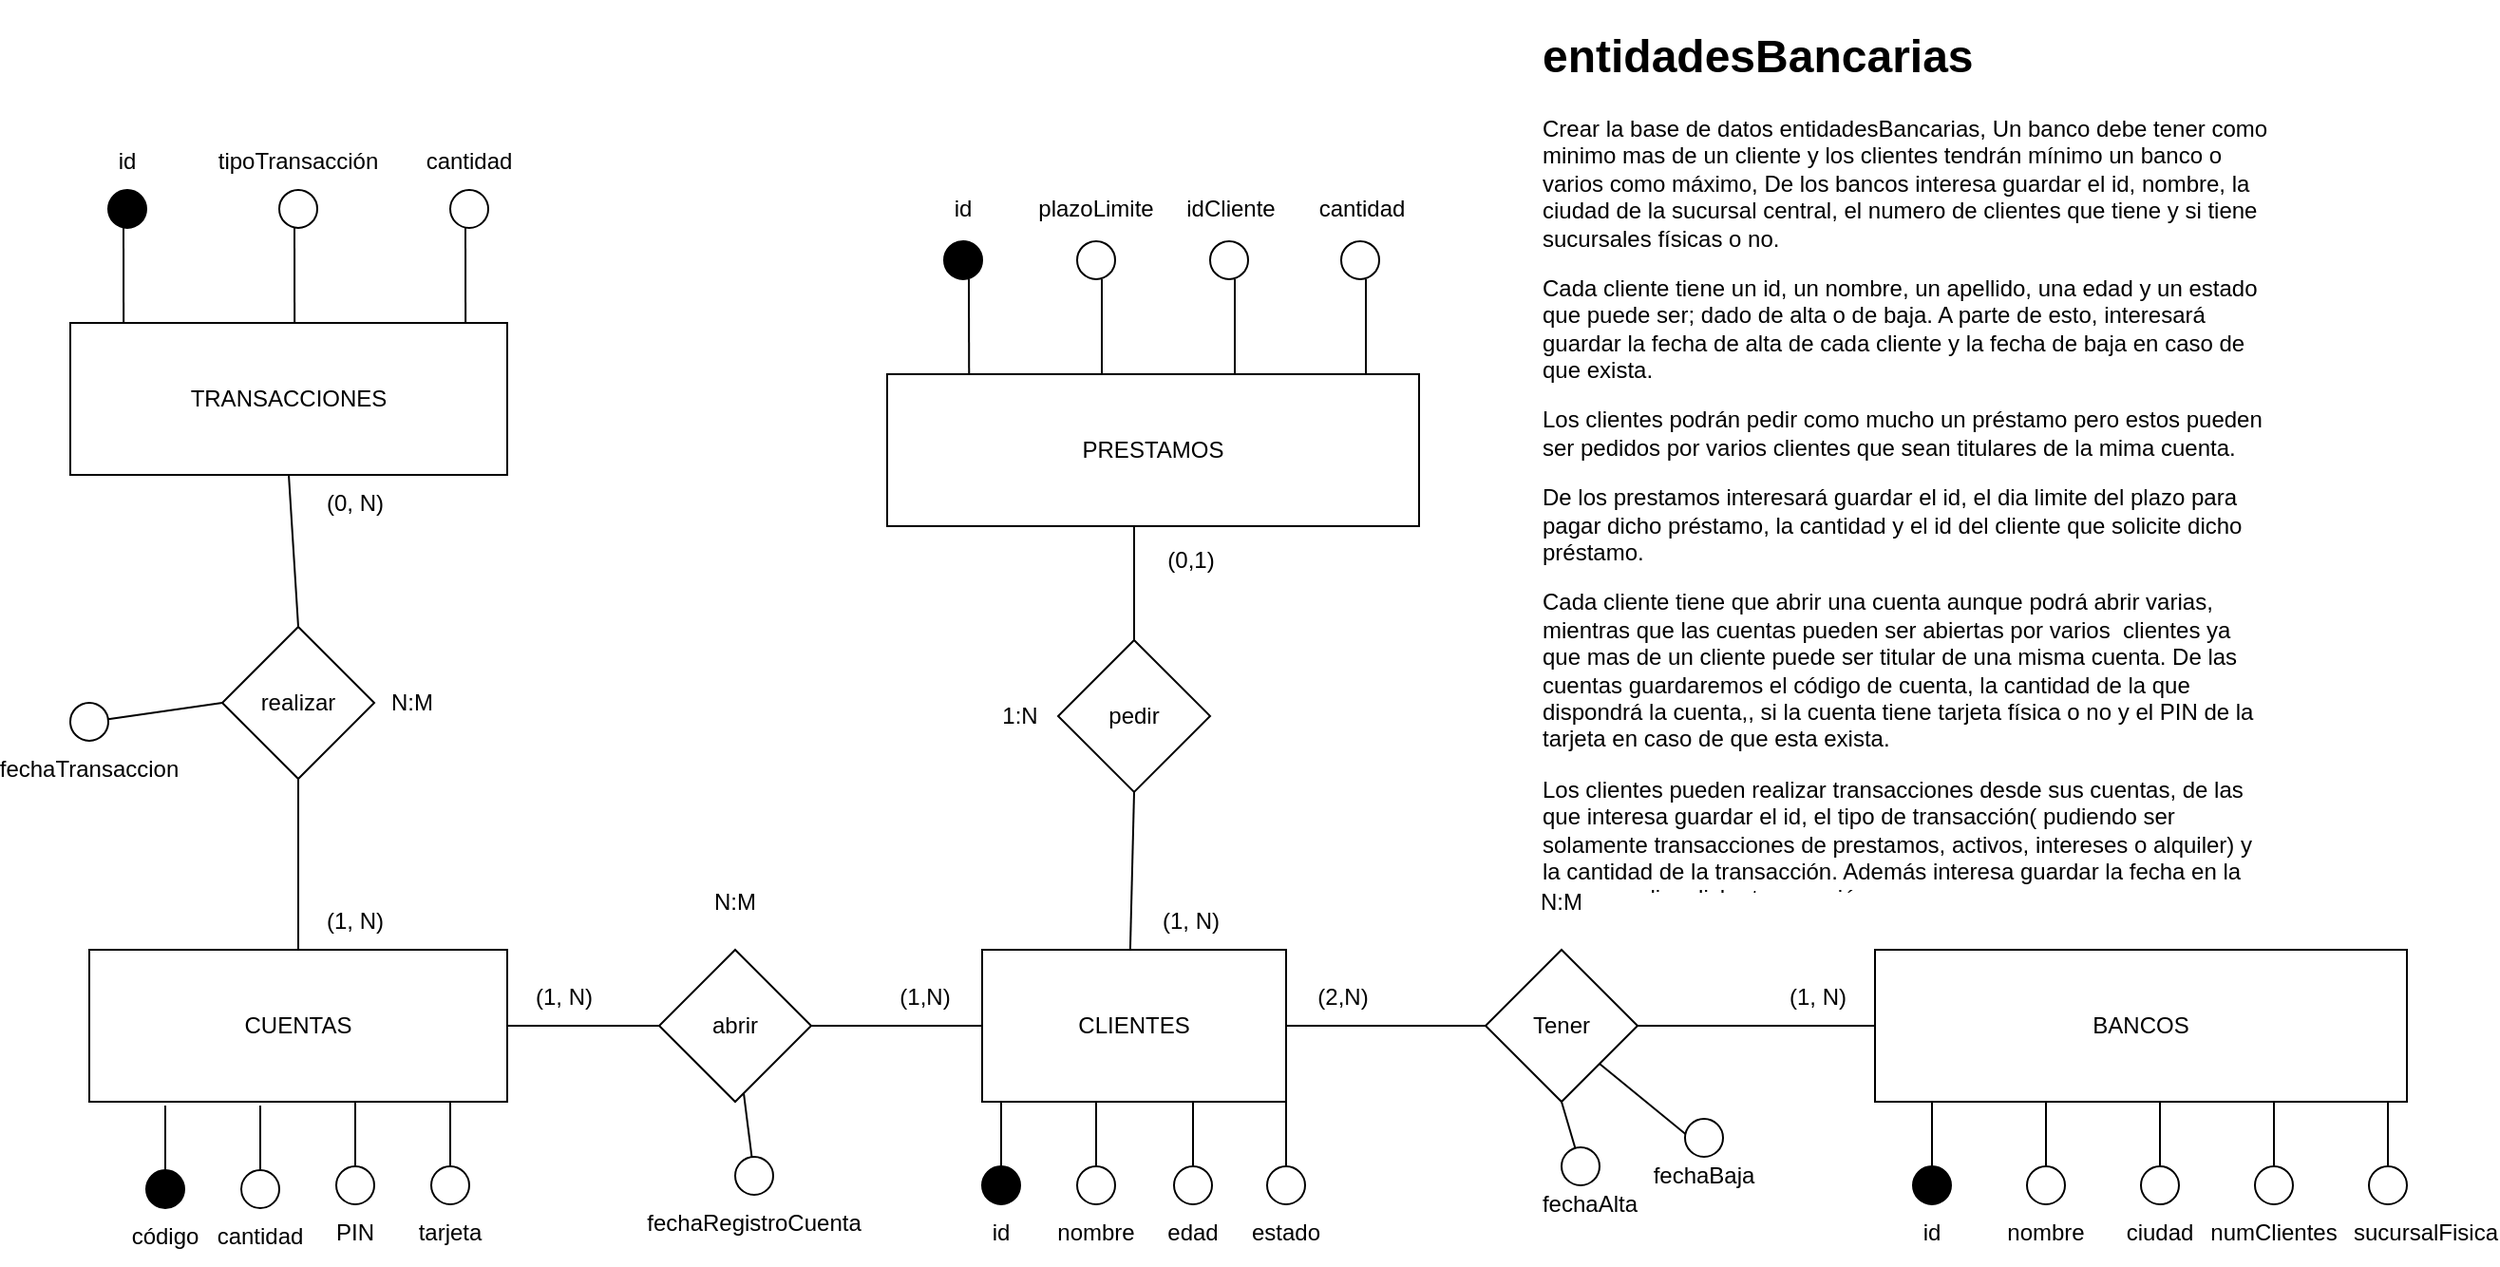 <mxfile version="23.1.1" type="device">
  <diagram name="Página-1" id="22FMp1czxsjSOTg21jf4">
    <mxGraphModel dx="2274" dy="1414" grid="1" gridSize="10" guides="1" tooltips="1" connect="1" arrows="1" fold="1" page="1" pageScale="1" pageWidth="1169" pageHeight="827" math="0" shadow="0">
      <root>
        <mxCell id="0" />
        <mxCell id="1" parent="0" />
        <mxCell id="wxSSfkVhlmVxb41MwFQH-1" value="BANCOS" style="rounded=0;whiteSpace=wrap;html=1;" parent="1" vertex="1">
          <mxGeometry x="750" y="280" width="280" height="80" as="geometry" />
        </mxCell>
        <mxCell id="wxSSfkVhlmVxb41MwFQH-2" value="CLIENTES" style="rounded=0;whiteSpace=wrap;html=1;" parent="1" vertex="1">
          <mxGeometry x="280" y="280" width="160" height="80" as="geometry" />
        </mxCell>
        <mxCell id="wxSSfkVhlmVxb41MwFQH-3" value="CUENTAS" style="rounded=0;whiteSpace=wrap;html=1;" parent="1" vertex="1">
          <mxGeometry x="-190" y="280" width="220" height="80" as="geometry" />
        </mxCell>
        <mxCell id="wxSSfkVhlmVxb41MwFQH-4" value="TRANSACCIONES" style="rounded=0;whiteSpace=wrap;html=1;" parent="1" vertex="1">
          <mxGeometry x="-200" y="-50" width="230" height="80" as="geometry" />
        </mxCell>
        <mxCell id="wxSSfkVhlmVxb41MwFQH-5" value="PRESTAMOS" style="rounded=0;whiteSpace=wrap;html=1;" parent="1" vertex="1">
          <mxGeometry x="230" y="-23.04" width="280" height="80" as="geometry" />
        </mxCell>
        <mxCell id="wxSSfkVhlmVxb41MwFQH-6" value="Tener" style="rhombus;whiteSpace=wrap;html=1;" parent="1" vertex="1">
          <mxGeometry x="545" y="280" width="80" height="80" as="geometry" />
        </mxCell>
        <mxCell id="wxSSfkVhlmVxb41MwFQH-7" value="" style="endArrow=none;html=1;rounded=0;exitX=1;exitY=0.5;exitDx=0;exitDy=0;entryX=0;entryY=0.5;entryDx=0;entryDy=0;" parent="1" source="wxSSfkVhlmVxb41MwFQH-6" target="wxSSfkVhlmVxb41MwFQH-1" edge="1">
          <mxGeometry width="50" height="50" relative="1" as="geometry">
            <mxPoint x="640" y="260" as="sourcePoint" />
            <mxPoint x="690" y="210" as="targetPoint" />
          </mxGeometry>
        </mxCell>
        <mxCell id="wxSSfkVhlmVxb41MwFQH-8" value="" style="endArrow=none;html=1;rounded=0;entryX=0;entryY=0.5;entryDx=0;entryDy=0;exitX=1;exitY=0.5;exitDx=0;exitDy=0;" parent="1" source="wxSSfkVhlmVxb41MwFQH-2" target="wxSSfkVhlmVxb41MwFQH-6" edge="1">
          <mxGeometry width="50" height="50" relative="1" as="geometry">
            <mxPoint x="480" y="300" as="sourcePoint" />
            <mxPoint x="530" y="250" as="targetPoint" />
          </mxGeometry>
        </mxCell>
        <mxCell id="wxSSfkVhlmVxb41MwFQH-9" value="(2,N)" style="text;html=1;strokeColor=none;fillColor=none;align=center;verticalAlign=middle;whiteSpace=wrap;rounded=0;" parent="1" vertex="1">
          <mxGeometry x="440" y="290" width="60" height="30" as="geometry" />
        </mxCell>
        <mxCell id="wxSSfkVhlmVxb41MwFQH-10" value="(1, N)" style="text;html=1;strokeColor=none;fillColor=none;align=center;verticalAlign=middle;whiteSpace=wrap;rounded=0;" parent="1" vertex="1">
          <mxGeometry x="690" y="290" width="60" height="30" as="geometry" />
        </mxCell>
        <mxCell id="wxSSfkVhlmVxb41MwFQH-11" value="N:M" style="text;html=1;strokeColor=none;fillColor=none;align=center;verticalAlign=middle;whiteSpace=wrap;rounded=0;" parent="1" vertex="1">
          <mxGeometry x="555" y="240" width="60" height="30" as="geometry" />
        </mxCell>
        <mxCell id="wxSSfkVhlmVxb41MwFQH-12" value="" style="endArrow=none;html=1;rounded=0;entryX=0.25;entryY=1;entryDx=0;entryDy=0;" parent="1" edge="1">
          <mxGeometry width="50" height="50" relative="1" as="geometry">
            <mxPoint x="290" y="400" as="sourcePoint" />
            <mxPoint x="290" y="360" as="targetPoint" />
          </mxGeometry>
        </mxCell>
        <mxCell id="wxSSfkVhlmVxb41MwFQH-13" value="" style="ellipse;whiteSpace=wrap;html=1;aspect=fixed;fillColor=#000000;" parent="1" vertex="1">
          <mxGeometry x="280" y="394" width="20" height="20" as="geometry" />
        </mxCell>
        <mxCell id="wxSSfkVhlmVxb41MwFQH-14" value="id" style="text;html=1;strokeColor=none;fillColor=none;align=center;verticalAlign=middle;whiteSpace=wrap;rounded=0;" parent="1" vertex="1">
          <mxGeometry x="260" y="414" width="60" height="30" as="geometry" />
        </mxCell>
        <mxCell id="wxSSfkVhlmVxb41MwFQH-15" value="" style="endArrow=none;html=1;rounded=0;entryX=0.25;entryY=1;entryDx=0;entryDy=0;" parent="1" edge="1">
          <mxGeometry width="50" height="50" relative="1" as="geometry">
            <mxPoint x="780" y="400" as="sourcePoint" />
            <mxPoint x="780" y="360" as="targetPoint" />
          </mxGeometry>
        </mxCell>
        <mxCell id="wxSSfkVhlmVxb41MwFQH-16" value="" style="ellipse;whiteSpace=wrap;html=1;aspect=fixed;fillColor=#000000;" parent="1" vertex="1">
          <mxGeometry x="770" y="394" width="20" height="20" as="geometry" />
        </mxCell>
        <mxCell id="wxSSfkVhlmVxb41MwFQH-17" value="id" style="text;html=1;strokeColor=none;fillColor=none;align=center;verticalAlign=middle;whiteSpace=wrap;rounded=0;" parent="1" vertex="1">
          <mxGeometry x="750" y="414" width="60" height="30" as="geometry" />
        </mxCell>
        <mxCell id="wxSSfkVhlmVxb41MwFQH-18" value="" style="endArrow=none;html=1;rounded=0;entryX=0.25;entryY=1;entryDx=0;entryDy=0;" parent="1" edge="1">
          <mxGeometry width="50" height="50" relative="1" as="geometry">
            <mxPoint x="340" y="400" as="sourcePoint" />
            <mxPoint x="340" y="360" as="targetPoint" />
          </mxGeometry>
        </mxCell>
        <mxCell id="wxSSfkVhlmVxb41MwFQH-19" value="" style="ellipse;whiteSpace=wrap;html=1;aspect=fixed;fillColor=#FFFFFF;" parent="1" vertex="1">
          <mxGeometry x="330" y="394" width="20" height="20" as="geometry" />
        </mxCell>
        <mxCell id="wxSSfkVhlmVxb41MwFQH-20" value="nombre" style="text;html=1;strokeColor=none;fillColor=none;align=center;verticalAlign=middle;whiteSpace=wrap;rounded=0;" parent="1" vertex="1">
          <mxGeometry x="310" y="414" width="60" height="30" as="geometry" />
        </mxCell>
        <mxCell id="wxSSfkVhlmVxb41MwFQH-24" value="" style="endArrow=none;html=1;rounded=0;entryX=0.25;entryY=1;entryDx=0;entryDy=0;" parent="1" edge="1">
          <mxGeometry width="50" height="50" relative="1" as="geometry">
            <mxPoint x="840" y="400" as="sourcePoint" />
            <mxPoint x="840" y="360" as="targetPoint" />
          </mxGeometry>
        </mxCell>
        <mxCell id="wxSSfkVhlmVxb41MwFQH-25" value="" style="ellipse;whiteSpace=wrap;html=1;aspect=fixed;fillColor=#FFFFFF;" parent="1" vertex="1">
          <mxGeometry x="830" y="394" width="20" height="20" as="geometry" />
        </mxCell>
        <mxCell id="wxSSfkVhlmVxb41MwFQH-26" value="nombre" style="text;html=1;strokeColor=none;fillColor=none;align=center;verticalAlign=middle;whiteSpace=wrap;rounded=0;" parent="1" vertex="1">
          <mxGeometry x="810" y="414" width="60" height="30" as="geometry" />
        </mxCell>
        <mxCell id="wxSSfkVhlmVxb41MwFQH-27" value="" style="endArrow=none;html=1;rounded=0;entryX=0.25;entryY=1;entryDx=0;entryDy=0;" parent="1" edge="1">
          <mxGeometry width="50" height="50" relative="1" as="geometry">
            <mxPoint x="900" y="400" as="sourcePoint" />
            <mxPoint x="900" y="360" as="targetPoint" />
          </mxGeometry>
        </mxCell>
        <mxCell id="wxSSfkVhlmVxb41MwFQH-28" value="" style="ellipse;whiteSpace=wrap;html=1;aspect=fixed;fillColor=#FFFFFF;" parent="1" vertex="1">
          <mxGeometry x="890" y="394" width="20" height="20" as="geometry" />
        </mxCell>
        <mxCell id="wxSSfkVhlmVxb41MwFQH-29" value="ciudad" style="text;html=1;strokeColor=none;fillColor=none;align=center;verticalAlign=middle;whiteSpace=wrap;rounded=0;" parent="1" vertex="1">
          <mxGeometry x="870" y="414" width="60" height="30" as="geometry" />
        </mxCell>
        <mxCell id="wxSSfkVhlmVxb41MwFQH-30" value="" style="endArrow=none;html=1;rounded=0;entryX=0.25;entryY=1;entryDx=0;entryDy=0;" parent="1" edge="1">
          <mxGeometry width="50" height="50" relative="1" as="geometry">
            <mxPoint x="960" y="400" as="sourcePoint" />
            <mxPoint x="960" y="360" as="targetPoint" />
          </mxGeometry>
        </mxCell>
        <mxCell id="wxSSfkVhlmVxb41MwFQH-31" value="" style="ellipse;whiteSpace=wrap;html=1;aspect=fixed;fillColor=#FFFFFF;" parent="1" vertex="1">
          <mxGeometry x="950" y="394" width="20" height="20" as="geometry" />
        </mxCell>
        <mxCell id="wxSSfkVhlmVxb41MwFQH-32" value="numClientes" style="text;html=1;strokeColor=none;fillColor=none;align=center;verticalAlign=middle;whiteSpace=wrap;rounded=0;" parent="1" vertex="1">
          <mxGeometry x="930" y="414" width="60" height="30" as="geometry" />
        </mxCell>
        <mxCell id="wxSSfkVhlmVxb41MwFQH-33" value="" style="endArrow=none;html=1;rounded=0;entryX=0.5;entryY=1;entryDx=0;entryDy=0;" parent="1" target="wxSSfkVhlmVxb41MwFQH-6" edge="1" source="vpL4c9BKT_nEKWXDAvqq-8">
          <mxGeometry width="50" height="50" relative="1" as="geometry">
            <mxPoint x="600" y="400" as="sourcePoint" />
            <mxPoint x="620" y="380" as="targetPoint" />
          </mxGeometry>
        </mxCell>
        <mxCell id="wxSSfkVhlmVxb41MwFQH-34" value="fechaAlta" style="text;html=1;strokeColor=none;fillColor=none;align=center;verticalAlign=middle;whiteSpace=wrap;rounded=0;" parent="1" vertex="1">
          <mxGeometry x="570" y="399" width="60" height="30" as="geometry" />
        </mxCell>
        <mxCell id="wxSSfkVhlmVxb41MwFQH-38" value="" style="endArrow=none;html=1;rounded=0;entryX=0.25;entryY=1;entryDx=0;entryDy=0;" parent="1" edge="1">
          <mxGeometry width="50" height="50" relative="1" as="geometry">
            <mxPoint x="391" y="400" as="sourcePoint" />
            <mxPoint x="391" y="360" as="targetPoint" />
          </mxGeometry>
        </mxCell>
        <mxCell id="wxSSfkVhlmVxb41MwFQH-39" value="" style="ellipse;whiteSpace=wrap;html=1;aspect=fixed;fillColor=#FFFFFF;" parent="1" vertex="1">
          <mxGeometry x="381" y="394" width="20" height="20" as="geometry" />
        </mxCell>
        <mxCell id="wxSSfkVhlmVxb41MwFQH-40" value="edad" style="text;html=1;strokeColor=none;fillColor=none;align=center;verticalAlign=middle;whiteSpace=wrap;rounded=0;" parent="1" vertex="1">
          <mxGeometry x="361" y="414" width="60" height="30" as="geometry" />
        </mxCell>
        <mxCell id="wxSSfkVhlmVxb41MwFQH-41" value="" style="endArrow=none;html=1;rounded=0;entryX=1;entryY=1;entryDx=0;entryDy=0;" parent="1" target="wxSSfkVhlmVxb41MwFQH-6" edge="1">
          <mxGeometry width="50" height="50" relative="1" as="geometry">
            <mxPoint x="660" y="385" as="sourcePoint" />
            <mxPoint x="645" y="345" as="targetPoint" />
          </mxGeometry>
        </mxCell>
        <mxCell id="wxSSfkVhlmVxb41MwFQH-42" value="fechaBaja" style="text;html=1;strokeColor=none;fillColor=none;align=center;verticalAlign=middle;whiteSpace=wrap;rounded=0;" parent="1" vertex="1">
          <mxGeometry x="630" y="384" width="60" height="30" as="geometry" />
        </mxCell>
        <mxCell id="wxSSfkVhlmVxb41MwFQH-43" value="" style="endArrow=none;html=1;rounded=0;entryX=0.25;entryY=1;entryDx=0;entryDy=0;" parent="1" edge="1">
          <mxGeometry width="50" height="50" relative="1" as="geometry">
            <mxPoint x="-150" y="402" as="sourcePoint" />
            <mxPoint x="-150" y="362" as="targetPoint" />
          </mxGeometry>
        </mxCell>
        <mxCell id="wxSSfkVhlmVxb41MwFQH-44" value="" style="ellipse;whiteSpace=wrap;html=1;aspect=fixed;fillColor=#000000;" parent="1" vertex="1">
          <mxGeometry x="-160" y="396" width="20" height="20" as="geometry" />
        </mxCell>
        <mxCell id="wxSSfkVhlmVxb41MwFQH-45" value="código" style="text;html=1;strokeColor=none;fillColor=none;align=center;verticalAlign=middle;whiteSpace=wrap;rounded=0;" parent="1" vertex="1">
          <mxGeometry x="-180" y="416" width="60" height="30" as="geometry" />
        </mxCell>
        <mxCell id="wxSSfkVhlmVxb41MwFQH-46" value="" style="endArrow=none;html=1;rounded=0;entryX=0.25;entryY=1;entryDx=0;entryDy=0;" parent="1" edge="1">
          <mxGeometry width="50" height="50" relative="1" as="geometry">
            <mxPoint x="-100" y="402" as="sourcePoint" />
            <mxPoint x="-100" y="362" as="targetPoint" />
          </mxGeometry>
        </mxCell>
        <mxCell id="wxSSfkVhlmVxb41MwFQH-47" value="" style="ellipse;whiteSpace=wrap;html=1;aspect=fixed;fillColor=#FFFFFF;" parent="1" vertex="1">
          <mxGeometry x="-110" y="396" width="20" height="20" as="geometry" />
        </mxCell>
        <mxCell id="wxSSfkVhlmVxb41MwFQH-48" value="cantidad" style="text;html=1;strokeColor=none;fillColor=none;align=center;verticalAlign=middle;whiteSpace=wrap;rounded=0;" parent="1" vertex="1">
          <mxGeometry x="-130" y="416" width="60" height="30" as="geometry" />
        </mxCell>
        <mxCell id="wxSSfkVhlmVxb41MwFQH-49" value="" style="endArrow=none;html=1;rounded=0;entryX=0.25;entryY=1;entryDx=0;entryDy=0;" parent="1" edge="1">
          <mxGeometry width="50" height="50" relative="1" as="geometry">
            <mxPoint x="-50" y="400" as="sourcePoint" />
            <mxPoint x="-50" y="360" as="targetPoint" />
          </mxGeometry>
        </mxCell>
        <mxCell id="wxSSfkVhlmVxb41MwFQH-50" value="" style="ellipse;whiteSpace=wrap;html=1;aspect=fixed;fillColor=#FFFFFF;" parent="1" vertex="1">
          <mxGeometry x="-60" y="394" width="20" height="20" as="geometry" />
        </mxCell>
        <mxCell id="wxSSfkVhlmVxb41MwFQH-51" value="PIN" style="text;html=1;strokeColor=none;fillColor=none;align=center;verticalAlign=middle;whiteSpace=wrap;rounded=0;" parent="1" vertex="1">
          <mxGeometry x="-80" y="414" width="60" height="30" as="geometry" />
        </mxCell>
        <mxCell id="wxSSfkVhlmVxb41MwFQH-53" value="" style="endArrow=none;html=1;rounded=0;entryX=0.25;entryY=1;entryDx=0;entryDy=0;" parent="1" edge="1">
          <mxGeometry width="50" height="50" relative="1" as="geometry">
            <mxPoint y="400" as="sourcePoint" />
            <mxPoint y="360" as="targetPoint" />
          </mxGeometry>
        </mxCell>
        <mxCell id="wxSSfkVhlmVxb41MwFQH-54" value="" style="ellipse;whiteSpace=wrap;html=1;aspect=fixed;fillColor=#FFFFFF;" parent="1" vertex="1">
          <mxGeometry x="-10" y="394" width="20" height="20" as="geometry" />
        </mxCell>
        <mxCell id="wxSSfkVhlmVxb41MwFQH-55" value="tarjeta" style="text;html=1;strokeColor=none;fillColor=none;align=center;verticalAlign=middle;whiteSpace=wrap;rounded=0;" parent="1" vertex="1">
          <mxGeometry x="-30" y="414" width="60" height="30" as="geometry" />
        </mxCell>
        <mxCell id="wxSSfkVhlmVxb41MwFQH-56" value="abrir" style="rhombus;whiteSpace=wrap;html=1;" parent="1" vertex="1">
          <mxGeometry x="110" y="280" width="80" height="80" as="geometry" />
        </mxCell>
        <mxCell id="wxSSfkVhlmVxb41MwFQH-57" value="" style="endArrow=none;html=1;rounded=0;entryX=0;entryY=0.5;entryDx=0;entryDy=0;exitX=1;exitY=0.5;exitDx=0;exitDy=0;" parent="1" source="wxSSfkVhlmVxb41MwFQH-3" target="wxSSfkVhlmVxb41MwFQH-56" edge="1">
          <mxGeometry width="50" height="50" relative="1" as="geometry">
            <mxPoint x="60" y="450" as="sourcePoint" />
            <mxPoint x="110" y="400" as="targetPoint" />
          </mxGeometry>
        </mxCell>
        <mxCell id="wxSSfkVhlmVxb41MwFQH-58" value="" style="endArrow=none;html=1;rounded=0;entryX=1;entryY=0.5;entryDx=0;entryDy=0;exitX=0;exitY=0.5;exitDx=0;exitDy=0;" parent="1" source="wxSSfkVhlmVxb41MwFQH-2" target="wxSSfkVhlmVxb41MwFQH-56" edge="1">
          <mxGeometry width="50" height="50" relative="1" as="geometry">
            <mxPoint x="200" y="440" as="sourcePoint" />
            <mxPoint x="250" y="390" as="targetPoint" />
          </mxGeometry>
        </mxCell>
        <mxCell id="wxSSfkVhlmVxb41MwFQH-59" value="(1, N)" style="text;html=1;strokeColor=none;fillColor=none;align=center;verticalAlign=middle;whiteSpace=wrap;rounded=0;" parent="1" vertex="1">
          <mxGeometry x="30" y="290" width="60" height="30" as="geometry" />
        </mxCell>
        <mxCell id="wxSSfkVhlmVxb41MwFQH-60" value="(1,N)" style="text;html=1;strokeColor=none;fillColor=none;align=center;verticalAlign=middle;whiteSpace=wrap;rounded=0;" parent="1" vertex="1">
          <mxGeometry x="220" y="290" width="60" height="30" as="geometry" />
        </mxCell>
        <mxCell id="wxSSfkVhlmVxb41MwFQH-61" value="fechaRegistroCuenta" style="text;html=1;strokeColor=none;fillColor=none;align=center;verticalAlign=middle;whiteSpace=wrap;rounded=0;" parent="1" vertex="1">
          <mxGeometry x="130" y="409" width="60" height="30" as="geometry" />
        </mxCell>
        <mxCell id="wxSSfkVhlmVxb41MwFQH-62" value="" style="endArrow=none;html=1;rounded=0;" parent="1" source="wxSSfkVhlmVxb41MwFQH-63" target="wxSSfkVhlmVxb41MwFQH-56" edge="1">
          <mxGeometry width="50" height="50" relative="1" as="geometry">
            <mxPoint x="160" y="400" as="sourcePoint" />
            <mxPoint x="190" y="420" as="targetPoint" />
          </mxGeometry>
        </mxCell>
        <mxCell id="wxSSfkVhlmVxb41MwFQH-65" value="" style="endArrow=none;html=1;rounded=0;" parent="1" target="wxSSfkVhlmVxb41MwFQH-63" edge="1">
          <mxGeometry width="50" height="50" relative="1" as="geometry">
            <mxPoint x="160" y="400" as="sourcePoint" />
            <mxPoint x="154" y="356" as="targetPoint" />
          </mxGeometry>
        </mxCell>
        <mxCell id="wxSSfkVhlmVxb41MwFQH-63" value="" style="ellipse;whiteSpace=wrap;html=1;aspect=fixed;fillColor=#FFFFFF;" parent="1" vertex="1">
          <mxGeometry x="150" y="389" width="20" height="20" as="geometry" />
        </mxCell>
        <mxCell id="wxSSfkVhlmVxb41MwFQH-66" value="realizar" style="rhombus;whiteSpace=wrap;html=1;" parent="1" vertex="1">
          <mxGeometry x="-120" y="110" width="80" height="80" as="geometry" />
        </mxCell>
        <mxCell id="wxSSfkVhlmVxb41MwFQH-67" value="" style="endArrow=none;html=1;rounded=0;entryX=0.5;entryY=0;entryDx=0;entryDy=0;exitX=0.5;exitY=1;exitDx=0;exitDy=0;" parent="1" source="wxSSfkVhlmVxb41MwFQH-4" target="wxSSfkVhlmVxb41MwFQH-66" edge="1">
          <mxGeometry width="50" height="50" relative="1" as="geometry">
            <mxPoint x="-270" y="80" as="sourcePoint" />
            <mxPoint x="-220" y="30" as="targetPoint" />
          </mxGeometry>
        </mxCell>
        <mxCell id="wxSSfkVhlmVxb41MwFQH-68" value="" style="endArrow=none;html=1;rounded=0;entryX=0.5;entryY=1;entryDx=0;entryDy=0;exitX=0.5;exitY=0;exitDx=0;exitDy=0;" parent="1" source="wxSSfkVhlmVxb41MwFQH-3" target="wxSSfkVhlmVxb41MwFQH-66" edge="1">
          <mxGeometry width="50" height="50" relative="1" as="geometry">
            <mxPoint x="-170" y="260" as="sourcePoint" />
            <mxPoint x="-120" y="210" as="targetPoint" />
          </mxGeometry>
        </mxCell>
        <mxCell id="wxSSfkVhlmVxb41MwFQH-69" value="" style="endArrow=none;html=1;rounded=0;exitX=0.122;exitY=-0.062;exitDx=0;exitDy=0;exitPerimeter=0;" parent="1" edge="1">
          <mxGeometry width="50" height="50" relative="1" as="geometry">
            <mxPoint x="-171.94" y="-49.96" as="sourcePoint" />
            <mxPoint x="-172" y="-105" as="targetPoint" />
          </mxGeometry>
        </mxCell>
        <mxCell id="wxSSfkVhlmVxb41MwFQH-70" value="" style="ellipse;whiteSpace=wrap;html=1;aspect=fixed;fillColor=#000000;" parent="1" vertex="1">
          <mxGeometry x="-180" y="-120" width="20" height="20" as="geometry" />
        </mxCell>
        <mxCell id="wxSSfkVhlmVxb41MwFQH-71" value="id" style="text;html=1;strokeColor=none;fillColor=none;align=center;verticalAlign=middle;whiteSpace=wrap;rounded=0;" parent="1" vertex="1">
          <mxGeometry x="-200" y="-150" width="60" height="30" as="geometry" />
        </mxCell>
        <mxCell id="wxSSfkVhlmVxb41MwFQH-75" value="" style="endArrow=none;html=1;rounded=0;exitX=0.122;exitY=-0.062;exitDx=0;exitDy=0;exitPerimeter=0;" parent="1" edge="1">
          <mxGeometry width="50" height="50" relative="1" as="geometry">
            <mxPoint x="-81.94" y="-50.0" as="sourcePoint" />
            <mxPoint x="-82" y="-105.04" as="targetPoint" />
          </mxGeometry>
        </mxCell>
        <mxCell id="wxSSfkVhlmVxb41MwFQH-76" value="" style="ellipse;whiteSpace=wrap;html=1;aspect=fixed;fillColor=#FFFFFF;" parent="1" vertex="1">
          <mxGeometry x="-90" y="-120.04" width="20" height="20" as="geometry" />
        </mxCell>
        <mxCell id="wxSSfkVhlmVxb41MwFQH-77" value="tipoTransacción" style="text;html=1;strokeColor=none;fillColor=none;align=center;verticalAlign=middle;whiteSpace=wrap;rounded=0;" parent="1" vertex="1">
          <mxGeometry x="-110" y="-150.04" width="60" height="30" as="geometry" />
        </mxCell>
        <mxCell id="wxSSfkVhlmVxb41MwFQH-78" value="(0, N)" style="text;html=1;strokeColor=none;fillColor=none;align=center;verticalAlign=middle;whiteSpace=wrap;rounded=0;" parent="1" vertex="1">
          <mxGeometry x="-80" y="30" width="60" height="30" as="geometry" />
        </mxCell>
        <mxCell id="wxSSfkVhlmVxb41MwFQH-79" value="(1, N)" style="text;html=1;strokeColor=none;fillColor=none;align=center;verticalAlign=middle;whiteSpace=wrap;rounded=0;" parent="1" vertex="1">
          <mxGeometry x="-80" y="250" width="60" height="30" as="geometry" />
        </mxCell>
        <mxCell id="wxSSfkVhlmVxb41MwFQH-80" value="pedir" style="rhombus;whiteSpace=wrap;html=1;" parent="1" vertex="1">
          <mxGeometry x="320" y="116.96" width="80" height="80" as="geometry" />
        </mxCell>
        <mxCell id="wxSSfkVhlmVxb41MwFQH-81" value="" style="endArrow=none;html=1;rounded=0;entryX=0.5;entryY=0;entryDx=0;entryDy=0;" parent="1" target="wxSSfkVhlmVxb41MwFQH-80" edge="1">
          <mxGeometry width="50" height="50" relative="1" as="geometry">
            <mxPoint x="360" y="56.96" as="sourcePoint" />
            <mxPoint x="260" y="116.96" as="targetPoint" />
            <Array as="points">
              <mxPoint x="360" y="86.96" />
            </Array>
          </mxGeometry>
        </mxCell>
        <mxCell id="wxSSfkVhlmVxb41MwFQH-82" value="" style="endArrow=none;html=1;rounded=0;entryX=0.5;entryY=1;entryDx=0;entryDy=0;exitX=0.445;exitY=0.038;exitDx=0;exitDy=0;exitPerimeter=0;" parent="1" target="wxSSfkVhlmVxb41MwFQH-80" edge="1">
          <mxGeometry width="50" height="50" relative="1" as="geometry">
            <mxPoint x="357.95" y="280.0" as="sourcePoint" />
            <mxPoint x="340" y="176.96" as="targetPoint" />
          </mxGeometry>
        </mxCell>
        <mxCell id="wxSSfkVhlmVxb41MwFQH-83" value="(1, N)" style="text;html=1;strokeColor=none;fillColor=none;align=center;verticalAlign=middle;whiteSpace=wrap;rounded=0;" parent="1" vertex="1">
          <mxGeometry x="360" y="250" width="60" height="30" as="geometry" />
        </mxCell>
        <mxCell id="wxSSfkVhlmVxb41MwFQH-84" value="(0,1)" style="text;html=1;strokeColor=none;fillColor=none;align=center;verticalAlign=middle;whiteSpace=wrap;rounded=0;" parent="1" vertex="1">
          <mxGeometry x="360" y="60" width="60" height="30" as="geometry" />
        </mxCell>
        <mxCell id="wxSSfkVhlmVxb41MwFQH-85" value="" style="endArrow=none;html=1;rounded=0;exitX=0.154;exitY=0;exitDx=0;exitDy=0;exitPerimeter=0;" parent="1" source="wxSSfkVhlmVxb41MwFQH-5" edge="1">
          <mxGeometry width="50" height="50" relative="1" as="geometry">
            <mxPoint x="270" y="-93.04" as="sourcePoint" />
            <mxPoint x="273" y="-73.04" as="targetPoint" />
          </mxGeometry>
        </mxCell>
        <mxCell id="wxSSfkVhlmVxb41MwFQH-86" value="" style="ellipse;whiteSpace=wrap;html=1;aspect=fixed;fillColor=#000000;" parent="1" vertex="1">
          <mxGeometry x="260" y="-93.04" width="20" height="20" as="geometry" />
        </mxCell>
        <mxCell id="wxSSfkVhlmVxb41MwFQH-87" value="id" style="text;html=1;strokeColor=none;fillColor=none;align=center;verticalAlign=middle;whiteSpace=wrap;rounded=0;" parent="1" vertex="1">
          <mxGeometry x="240" y="-125.04" width="60" height="30" as="geometry" />
        </mxCell>
        <mxCell id="wxSSfkVhlmVxb41MwFQH-88" value="" style="endArrow=none;html=1;rounded=0;exitX=0.154;exitY=0;exitDx=0;exitDy=0;exitPerimeter=0;" parent="1" edge="1">
          <mxGeometry width="50" height="50" relative="1" as="geometry">
            <mxPoint x="343" y="-23.04" as="sourcePoint" />
            <mxPoint x="343" y="-73.04" as="targetPoint" />
          </mxGeometry>
        </mxCell>
        <mxCell id="wxSSfkVhlmVxb41MwFQH-89" value="" style="ellipse;whiteSpace=wrap;html=1;aspect=fixed;fillColor=#FFFFFF;" parent="1" vertex="1">
          <mxGeometry x="330" y="-93.04" width="20" height="20" as="geometry" />
        </mxCell>
        <mxCell id="wxSSfkVhlmVxb41MwFQH-90" value="plazoLimite" style="text;html=1;strokeColor=none;fillColor=none;align=center;verticalAlign=middle;whiteSpace=wrap;rounded=0;" parent="1" vertex="1">
          <mxGeometry x="310" y="-125.0" width="60" height="30" as="geometry" />
        </mxCell>
        <mxCell id="wxSSfkVhlmVxb41MwFQH-91" value="" style="endArrow=none;html=1;rounded=0;exitX=0.154;exitY=0;exitDx=0;exitDy=0;exitPerimeter=0;" parent="1" edge="1">
          <mxGeometry width="50" height="50" relative="1" as="geometry">
            <mxPoint x="413" y="-23.04" as="sourcePoint" />
            <mxPoint x="413" y="-73.04" as="targetPoint" />
          </mxGeometry>
        </mxCell>
        <mxCell id="wxSSfkVhlmVxb41MwFQH-92" value="" style="ellipse;whiteSpace=wrap;html=1;aspect=fixed;fillColor=#FFFFFF;" parent="1" vertex="1">
          <mxGeometry x="400" y="-93.04" width="20" height="20" as="geometry" />
        </mxCell>
        <mxCell id="wxSSfkVhlmVxb41MwFQH-93" value="idCliente" style="text;html=1;strokeColor=none;fillColor=none;align=center;verticalAlign=middle;whiteSpace=wrap;rounded=0;" parent="1" vertex="1">
          <mxGeometry x="381" y="-125.04" width="60" height="30" as="geometry" />
        </mxCell>
        <mxCell id="wxSSfkVhlmVxb41MwFQH-94" value="N:M" style="text;html=1;strokeColor=none;fillColor=none;align=center;verticalAlign=middle;whiteSpace=wrap;rounded=0;" parent="1" vertex="1">
          <mxGeometry x="120" y="240" width="60" height="30" as="geometry" />
        </mxCell>
        <mxCell id="wxSSfkVhlmVxb41MwFQH-95" value="N:M" style="text;html=1;strokeColor=none;fillColor=none;align=center;verticalAlign=middle;whiteSpace=wrap;rounded=0;" parent="1" vertex="1">
          <mxGeometry x="-50" y="135.0" width="60" height="30" as="geometry" />
        </mxCell>
        <mxCell id="wxSSfkVhlmVxb41MwFQH-96" value="1:N" style="text;html=1;strokeColor=none;fillColor=none;align=center;verticalAlign=middle;whiteSpace=wrap;rounded=0;" parent="1" vertex="1">
          <mxGeometry x="270" y="141.96" width="60" height="30" as="geometry" />
        </mxCell>
        <mxCell id="vpL4c9BKT_nEKWXDAvqq-4" value="" style="endArrow=none;html=1;rounded=0;exitX=0.122;exitY=-0.062;exitDx=0;exitDy=0;exitPerimeter=0;" edge="1" parent="1">
          <mxGeometry width="50" height="50" relative="1" as="geometry">
            <mxPoint x="8.06" y="-49.96" as="sourcePoint" />
            <mxPoint x="8" y="-105" as="targetPoint" />
          </mxGeometry>
        </mxCell>
        <mxCell id="vpL4c9BKT_nEKWXDAvqq-5" value="" style="ellipse;whiteSpace=wrap;html=1;aspect=fixed;fillColor=#FFFFFF;" vertex="1" parent="1">
          <mxGeometry y="-120" width="20" height="20" as="geometry" />
        </mxCell>
        <mxCell id="vpL4c9BKT_nEKWXDAvqq-6" value="cantidad" style="text;html=1;strokeColor=none;fillColor=none;align=center;verticalAlign=middle;whiteSpace=wrap;rounded=0;" vertex="1" parent="1">
          <mxGeometry x="-20" y="-150" width="60" height="30" as="geometry" />
        </mxCell>
        <mxCell id="vpL4c9BKT_nEKWXDAvqq-7" value="&lt;h1&gt;entidadesBancarias&lt;/h1&gt;&lt;p&gt;Crear la base de datos entidadesBancarias, Un banco debe tener como minimo mas de un cliente y los clientes tendrán mínimo un banco o varios como máximo, De los bancos interesa guardar el id, nombre, la ciudad de la sucursal central, el numero de clientes que tiene y si tiene sucursales físicas o no.&lt;br&gt;&lt;/p&gt;&lt;p&gt;Cada cliente tiene un id, un nombre, un apellido, una edad y un estado que puede ser; dado de alta o de baja. A parte de esto, interesará guardar la fecha de alta de cada cliente y la fecha de baja en caso de que exista.&lt;/p&gt;&lt;p&gt;Los clientes podrán pedir como mucho un préstamo pero estos pueden ser pedidos por varios clientes que sean titulares de la mima cuenta.&lt;/p&gt;&lt;p&gt;De los prestamos interesará guardar el id, el dia limite del plazo para pagar dicho préstamo, la cantidad y el id del cliente que solicite dicho préstamo.&lt;/p&gt;&lt;p&gt;Cada cliente tiene que abrir una cuenta aunque podrá abrir varias, mientras que las cuentas pueden ser abiertas por varios&amp;nbsp; clientes ya que mas de un cliente puede ser titular de una misma cuenta. De las cuentas guardaremos el código de cuenta, la cantidad de la que dispondrá la cuenta,, si la cuenta tiene tarjeta física o no y el PIN de la tarjeta en caso de que esta exista.&lt;/p&gt;&lt;p&gt;Los clientes pueden realizar transacciones desde sus cuentas, de las que interesa guardar el id, el tipo de transacción( pudiendo ser solamente transacciones de prestamos, activos, intereses o alquiler) y la cantidad de la transacción. Además interesa guardar la fecha en la que se realiza dicha transacción&lt;br&gt;&lt;/p&gt;" style="text;html=1;strokeColor=none;fillColor=none;spacing=5;spacingTop=-20;whiteSpace=wrap;overflow=hidden;rounded=0;" vertex="1" parent="1">
          <mxGeometry x="570" y="-210" width="390" height="460" as="geometry" />
        </mxCell>
        <mxCell id="vpL4c9BKT_nEKWXDAvqq-9" value="" style="endArrow=none;html=1;rounded=0;entryX=0.5;entryY=1;entryDx=0;entryDy=0;" edge="1" parent="1" target="vpL4c9BKT_nEKWXDAvqq-8">
          <mxGeometry width="50" height="50" relative="1" as="geometry">
            <mxPoint x="600" y="400" as="sourcePoint" />
            <mxPoint x="585" y="360" as="targetPoint" />
          </mxGeometry>
        </mxCell>
        <mxCell id="vpL4c9BKT_nEKWXDAvqq-8" value="" style="ellipse;whiteSpace=wrap;html=1;aspect=fixed;fillColor=#FFFFFF;" vertex="1" parent="1">
          <mxGeometry x="585" y="384" width="20" height="20" as="geometry" />
        </mxCell>
        <mxCell id="vpL4c9BKT_nEKWXDAvqq-10" value="" style="ellipse;whiteSpace=wrap;html=1;aspect=fixed;fillColor=#FFFFFF;" vertex="1" parent="1">
          <mxGeometry x="650" y="369" width="20" height="20" as="geometry" />
        </mxCell>
        <mxCell id="vpL4c9BKT_nEKWXDAvqq-14" value="" style="endArrow=none;html=1;rounded=0;entryX=0.25;entryY=1;entryDx=0;entryDy=0;" edge="1" parent="1">
          <mxGeometry width="50" height="50" relative="1" as="geometry">
            <mxPoint x="440" y="400" as="sourcePoint" />
            <mxPoint x="440" y="360" as="targetPoint" />
          </mxGeometry>
        </mxCell>
        <mxCell id="vpL4c9BKT_nEKWXDAvqq-15" value="" style="ellipse;whiteSpace=wrap;html=1;aspect=fixed;fillColor=#FFFFFF;" vertex="1" parent="1">
          <mxGeometry x="430" y="394" width="20" height="20" as="geometry" />
        </mxCell>
        <mxCell id="vpL4c9BKT_nEKWXDAvqq-16" value="estado" style="text;html=1;strokeColor=none;fillColor=none;align=center;verticalAlign=middle;whiteSpace=wrap;rounded=0;" vertex="1" parent="1">
          <mxGeometry x="410" y="414" width="60" height="30" as="geometry" />
        </mxCell>
        <mxCell id="vpL4c9BKT_nEKWXDAvqq-19" value="" style="endArrow=none;html=1;rounded=0;entryX=0.25;entryY=1;entryDx=0;entryDy=0;" edge="1" parent="1">
          <mxGeometry width="50" height="50" relative="1" as="geometry">
            <mxPoint x="1020" y="400" as="sourcePoint" />
            <mxPoint x="1020" y="360" as="targetPoint" />
          </mxGeometry>
        </mxCell>
        <mxCell id="vpL4c9BKT_nEKWXDAvqq-20" value="" style="ellipse;whiteSpace=wrap;html=1;aspect=fixed;fillColor=#FFFFFF;" vertex="1" parent="1">
          <mxGeometry x="1010" y="394" width="20" height="20" as="geometry" />
        </mxCell>
        <mxCell id="vpL4c9BKT_nEKWXDAvqq-21" value="sucursalFisica" style="text;html=1;strokeColor=none;fillColor=none;align=center;verticalAlign=middle;whiteSpace=wrap;rounded=0;" vertex="1" parent="1">
          <mxGeometry x="1010" y="414" width="60" height="30" as="geometry" />
        </mxCell>
        <mxCell id="vpL4c9BKT_nEKWXDAvqq-22" value="" style="endArrow=none;html=1;rounded=0;exitX=0.154;exitY=0;exitDx=0;exitDy=0;exitPerimeter=0;" edge="1" parent="1">
          <mxGeometry width="50" height="50" relative="1" as="geometry">
            <mxPoint x="482" y="-23.04" as="sourcePoint" />
            <mxPoint x="482" y="-73.04" as="targetPoint" />
          </mxGeometry>
        </mxCell>
        <mxCell id="vpL4c9BKT_nEKWXDAvqq-23" value="" style="ellipse;whiteSpace=wrap;html=1;aspect=fixed;fillColor=#FFFFFF;" vertex="1" parent="1">
          <mxGeometry x="469" y="-93.04" width="20" height="20" as="geometry" />
        </mxCell>
        <mxCell id="vpL4c9BKT_nEKWXDAvqq-24" value="cantidad" style="text;html=1;strokeColor=none;fillColor=none;align=center;verticalAlign=middle;whiteSpace=wrap;rounded=0;" vertex="1" parent="1">
          <mxGeometry x="450" y="-125.04" width="60" height="30" as="geometry" />
        </mxCell>
        <mxCell id="vpL4c9BKT_nEKWXDAvqq-25" value="fechaTransaccion" style="text;html=1;strokeColor=none;fillColor=none;align=center;verticalAlign=middle;whiteSpace=wrap;rounded=0;" vertex="1" parent="1">
          <mxGeometry x="-220" y="169.96" width="60" height="30" as="geometry" />
        </mxCell>
        <mxCell id="vpL4c9BKT_nEKWXDAvqq-26" value="" style="endArrow=none;html=1;rounded=0;entryX=0;entryY=0.5;entryDx=0;entryDy=0;" edge="1" parent="1" source="vpL4c9BKT_nEKWXDAvqq-28" target="wxSSfkVhlmVxb41MwFQH-66">
          <mxGeometry width="50" height="50" relative="1" as="geometry">
            <mxPoint x="-190" y="160.96" as="sourcePoint" />
            <mxPoint x="-196" y="116.96" as="targetPoint" />
          </mxGeometry>
        </mxCell>
        <mxCell id="vpL4c9BKT_nEKWXDAvqq-27" value="" style="endArrow=none;html=1;rounded=0;" edge="1" parent="1" target="vpL4c9BKT_nEKWXDAvqq-28">
          <mxGeometry width="50" height="50" relative="1" as="geometry">
            <mxPoint x="-190" y="160.96" as="sourcePoint" />
            <mxPoint x="-196" y="116.96" as="targetPoint" />
          </mxGeometry>
        </mxCell>
        <mxCell id="vpL4c9BKT_nEKWXDAvqq-28" value="" style="ellipse;whiteSpace=wrap;html=1;aspect=fixed;fillColor=#FFFFFF;" vertex="1" parent="1">
          <mxGeometry x="-200" y="149.96" width="20" height="20" as="geometry" />
        </mxCell>
      </root>
    </mxGraphModel>
  </diagram>
</mxfile>
